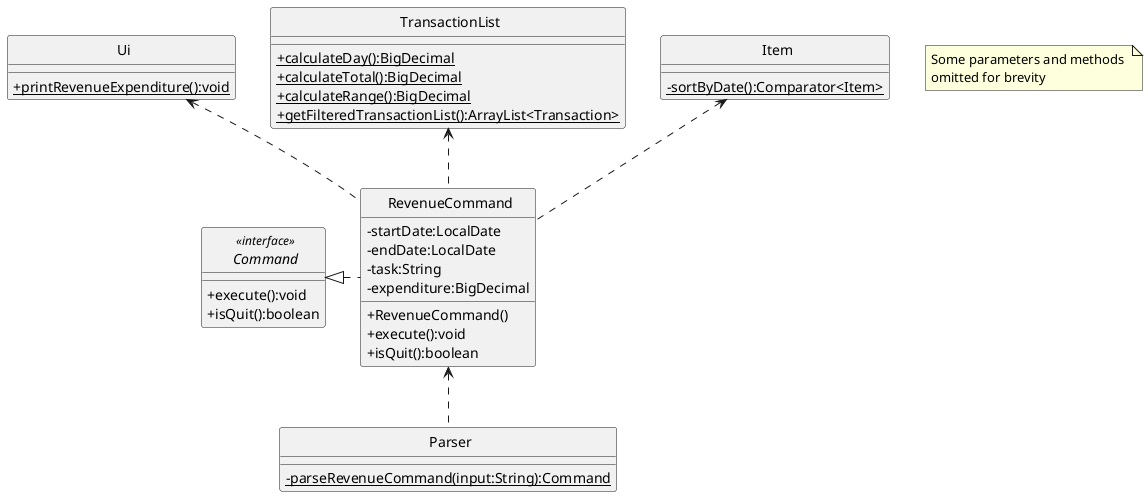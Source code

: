 @startuml
'https://plantuml.com/class-diagram
skinparam classAttributeIconSize 0
skinparam CircledCharacterFontSize 0
skinparam CircledCharacterRadius 0

interface Command
class Ui
class TransactionList
class RevenueCommand
class Parser
class Item

RevenueCommand <.. Parser
Command <|. RevenueCommand
Ui <.. RevenueCommand
TransactionList <.. RevenueCommand
Item <.. RevenueCommand

interface Command <<interface>> {
    +execute():void
    +isQuit():boolean
}

class RevenueCommand {
    -startDate:LocalDate
    -endDate:LocalDate
    -task:String
    -expenditure:BigDecimal
    +RevenueCommand()
    +execute():void
    +isQuit():boolean
}

class Ui {
    {static}+printRevenueExpenditure():void
}

class Parser {
    {static}-parseRevenueCommand(input:String):Command
}

class TransactionList {
    {static}+calculateDay():BigDecimal
    {static}+calculateTotal():BigDecimal
    {static}+calculateRange():BigDecimal
    {static}+getFilteredTransactionList():ArrayList<Transaction>
}

class Item {
    {static}-sortByDate():Comparator<Item>
}

note "Some parameters and methods \nomitted for brevity" as n1
@enduml

@startuml
hide footbox
participant "SuperTracker" as SuperTracker <<class>> #f5e3a9
participant ":RevenueCommand" as RevenueCommand #cbf7f4
participant "TransactionList" as TransactionList <<class>> #d5eac2
participant "Ui" as Ui <<class>> #e5c2ea
participant "Collections" as Collections <<class>> #ffcdd6

SuperTracker -> RevenueCommand : execute()
activate RevenueCommand #cbf7f4
alt task is "today"
    RevenueCommand -> TransactionList : calculateDay()
    activate TransactionList #d5eac2
    TransactionList -> RevenueCommand : revenue:BigDecimal
    deactivate TransactionList

else task is "total"
    RevenueCommand -> TransactionList : calculateTotal()
    activate TransactionList #d5eac2
    TransactionList -> RevenueCommand : revenue:BigDecimal
    deactivate TransactionList

else task is "day"
    RevenueCommand -> TransactionList : calculateDay()
    activate TransactionList #d5eac2
    TransactionList -> RevenueCommand : revenue:BigDecimal
    deactivate TransactionList

else task is "range"
    RevenueCommand -> TransactionList : calculateRange()
    activate TransactionList #d5eac2
    TransactionList -> RevenueCommand : revenue:BigDecimal
    deactivate TransactionList
end
note right : some parameters and methods \n are omitted for brevity

RevenueCommand -> TransactionList : getFilteredTransactionList()
activate TransactionList #d5eac2
TransactionList -> RevenueCommand : filteredList:ArrayList<Transaction>
deactivate TransactionList

RevenueCommand -> RevenueCommand : sort()
note right : Transactions sorted by date

RevenueCommand -> Collections : reverse(filteredList:ArrayList<Transaction>)
activate Collections #ffcdd6
Collections -> RevenueCommand
deactivate Collections

RevenueCommand -> Ui : printRevenueExpenditure()
activate Ui #e5c2ea
Ui -> RevenueCommand
deactivate Ui

RevenueCommand -> SuperTracker
deactivate RevenueCommand

@enduml